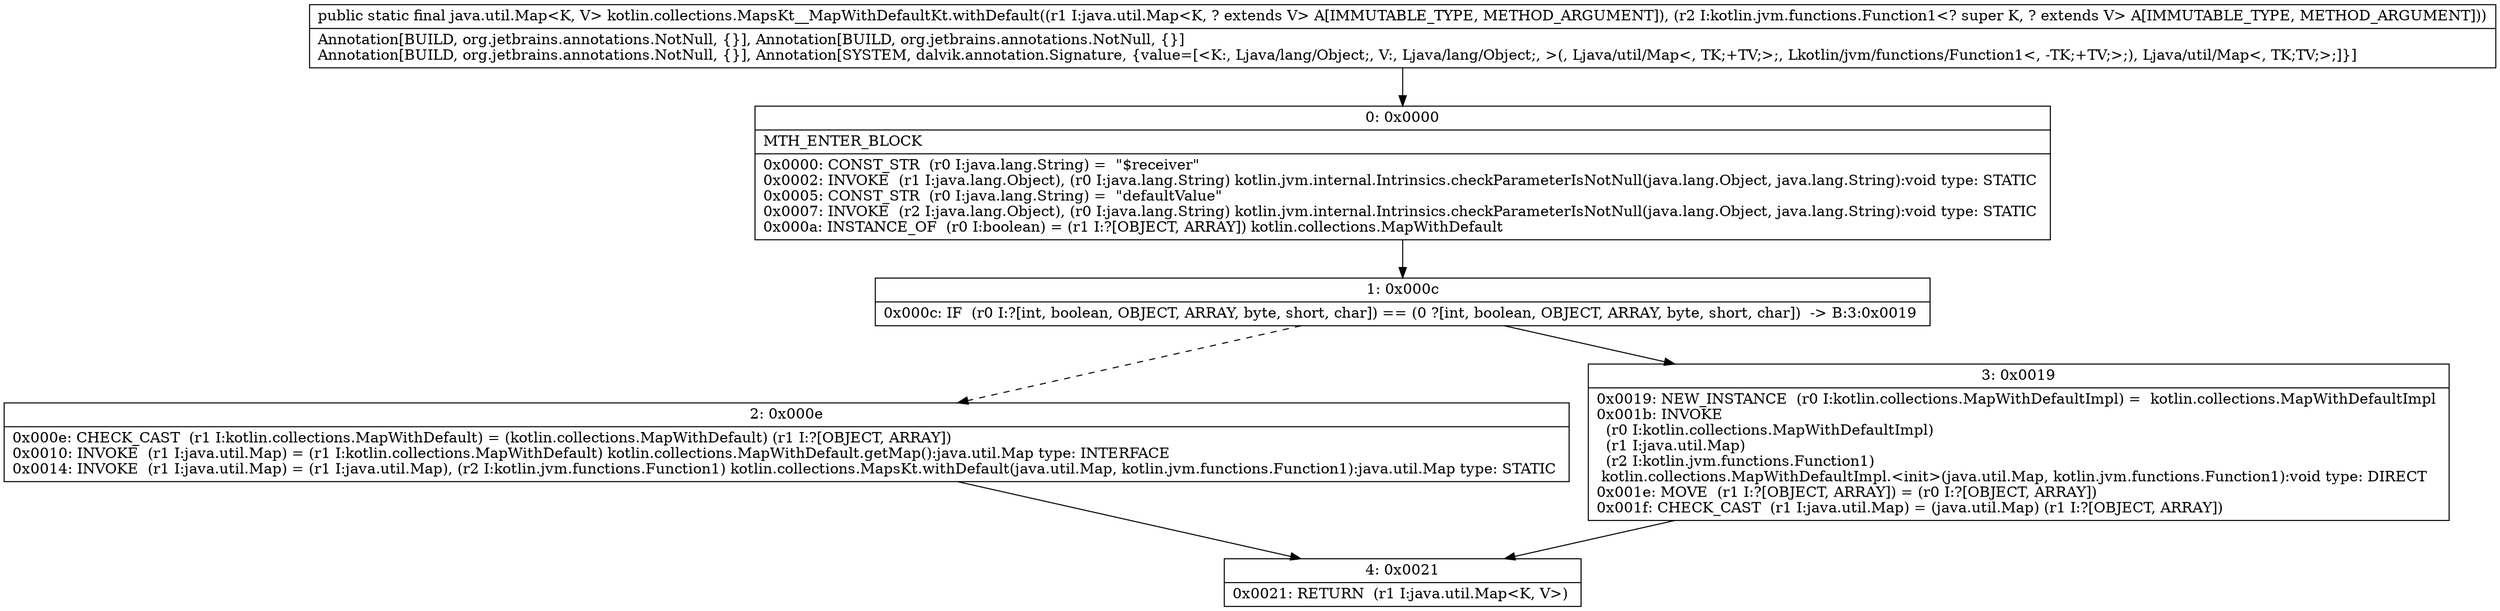 digraph "CFG forkotlin.collections.MapsKt__MapWithDefaultKt.withDefault(Ljava\/util\/Map;Lkotlin\/jvm\/functions\/Function1;)Ljava\/util\/Map;" {
Node_0 [shape=record,label="{0\:\ 0x0000|MTH_ENTER_BLOCK\l|0x0000: CONST_STR  (r0 I:java.lang.String) =  \"$receiver\" \l0x0002: INVOKE  (r1 I:java.lang.Object), (r0 I:java.lang.String) kotlin.jvm.internal.Intrinsics.checkParameterIsNotNull(java.lang.Object, java.lang.String):void type: STATIC \l0x0005: CONST_STR  (r0 I:java.lang.String) =  \"defaultValue\" \l0x0007: INVOKE  (r2 I:java.lang.Object), (r0 I:java.lang.String) kotlin.jvm.internal.Intrinsics.checkParameterIsNotNull(java.lang.Object, java.lang.String):void type: STATIC \l0x000a: INSTANCE_OF  (r0 I:boolean) = (r1 I:?[OBJECT, ARRAY]) kotlin.collections.MapWithDefault \l}"];
Node_1 [shape=record,label="{1\:\ 0x000c|0x000c: IF  (r0 I:?[int, boolean, OBJECT, ARRAY, byte, short, char]) == (0 ?[int, boolean, OBJECT, ARRAY, byte, short, char])  \-\> B:3:0x0019 \l}"];
Node_2 [shape=record,label="{2\:\ 0x000e|0x000e: CHECK_CAST  (r1 I:kotlin.collections.MapWithDefault) = (kotlin.collections.MapWithDefault) (r1 I:?[OBJECT, ARRAY]) \l0x0010: INVOKE  (r1 I:java.util.Map) = (r1 I:kotlin.collections.MapWithDefault) kotlin.collections.MapWithDefault.getMap():java.util.Map type: INTERFACE \l0x0014: INVOKE  (r1 I:java.util.Map) = (r1 I:java.util.Map), (r2 I:kotlin.jvm.functions.Function1) kotlin.collections.MapsKt.withDefault(java.util.Map, kotlin.jvm.functions.Function1):java.util.Map type: STATIC \l}"];
Node_3 [shape=record,label="{3\:\ 0x0019|0x0019: NEW_INSTANCE  (r0 I:kotlin.collections.MapWithDefaultImpl) =  kotlin.collections.MapWithDefaultImpl \l0x001b: INVOKE  \l  (r0 I:kotlin.collections.MapWithDefaultImpl)\l  (r1 I:java.util.Map)\l  (r2 I:kotlin.jvm.functions.Function1)\l kotlin.collections.MapWithDefaultImpl.\<init\>(java.util.Map, kotlin.jvm.functions.Function1):void type: DIRECT \l0x001e: MOVE  (r1 I:?[OBJECT, ARRAY]) = (r0 I:?[OBJECT, ARRAY]) \l0x001f: CHECK_CAST  (r1 I:java.util.Map) = (java.util.Map) (r1 I:?[OBJECT, ARRAY]) \l}"];
Node_4 [shape=record,label="{4\:\ 0x0021|0x0021: RETURN  (r1 I:java.util.Map\<K, V\>) \l}"];
MethodNode[shape=record,label="{public static final java.util.Map\<K, V\> kotlin.collections.MapsKt__MapWithDefaultKt.withDefault((r1 I:java.util.Map\<K, ? extends V\> A[IMMUTABLE_TYPE, METHOD_ARGUMENT]), (r2 I:kotlin.jvm.functions.Function1\<? super K, ? extends V\> A[IMMUTABLE_TYPE, METHOD_ARGUMENT]))  | Annotation[BUILD, org.jetbrains.annotations.NotNull, \{\}], Annotation[BUILD, org.jetbrains.annotations.NotNull, \{\}]\lAnnotation[BUILD, org.jetbrains.annotations.NotNull, \{\}], Annotation[SYSTEM, dalvik.annotation.Signature, \{value=[\<K:, Ljava\/lang\/Object;, V:, Ljava\/lang\/Object;, \>(, Ljava\/util\/Map\<, TK;+TV;\>;, Lkotlin\/jvm\/functions\/Function1\<, \-TK;+TV;\>;), Ljava\/util\/Map\<, TK;TV;\>;]\}]\l}"];
MethodNode -> Node_0;
Node_0 -> Node_1;
Node_1 -> Node_2[style=dashed];
Node_1 -> Node_3;
Node_2 -> Node_4;
Node_3 -> Node_4;
}

